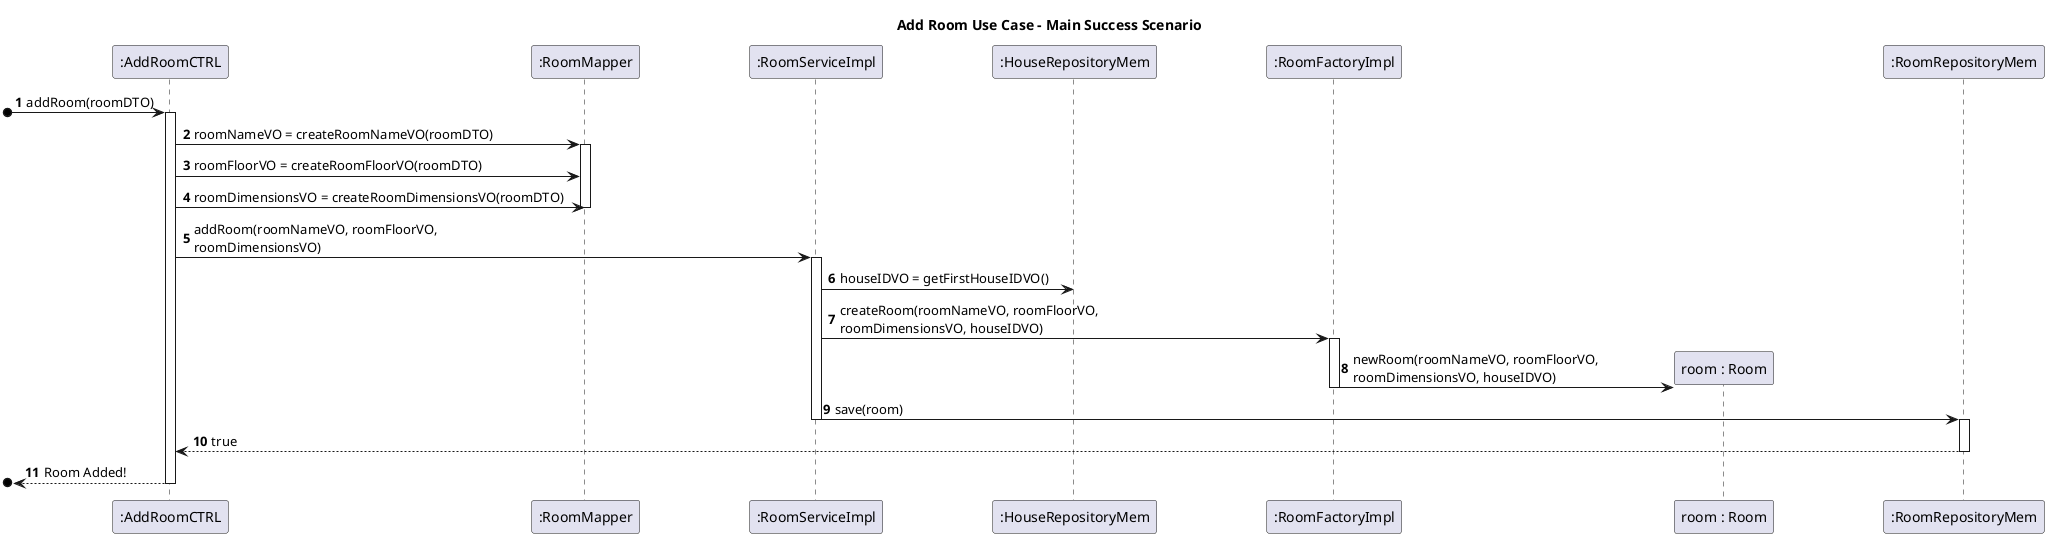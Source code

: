 Add Room Sequence Diagram

@startuml
autonumber
title Add Room Use Case - Main Success Scenario
participant ":AddRoomCTRL" as C
participant ":RoomMapper" as Rm
participant ":RoomServiceImpl" as Rs
participant ":HouseRepositoryMem" as Hr
participant ":RoomFactoryImpl" as fR
participant "room : Room" as R
participant ":RoomRepositoryMem" as rR
skinparam ParticipantPadding 50

[o-> C : addRoom(roomDTO)
activate C
C -> Rm : roomNameVO = createRoomNameVO(roomDTO)
activate Rm
C -> Rm : roomFloorVO = createRoomFloorVO(roomDTO)
C -> Rm : roomDimensionsVO = createRoomDimensionsVO(roomDTO)
deactivate Rm
C -> Rs : addRoom(roomNameVO, roomFloorVO, \nroomDimensionsVO)

activate Rs
Rs -> Hr : houseIDVO = getFirstHouseIDVO()


Rs -> fR : createRoom(roomNameVO, roomFloorVO, \nroomDimensionsVO, houseIDVO)

activate fR
fR -> R** : newRoom(roomNameVO, roomFloorVO, \nroomDimensionsVO, houseIDVO)

deactivate fR




Rs -> rR : save(room)
deactivate Rs
activate rR
C <-- rR : true
deactivate rR
[o<-- C : Room Added!
deactivate C


@enduml
